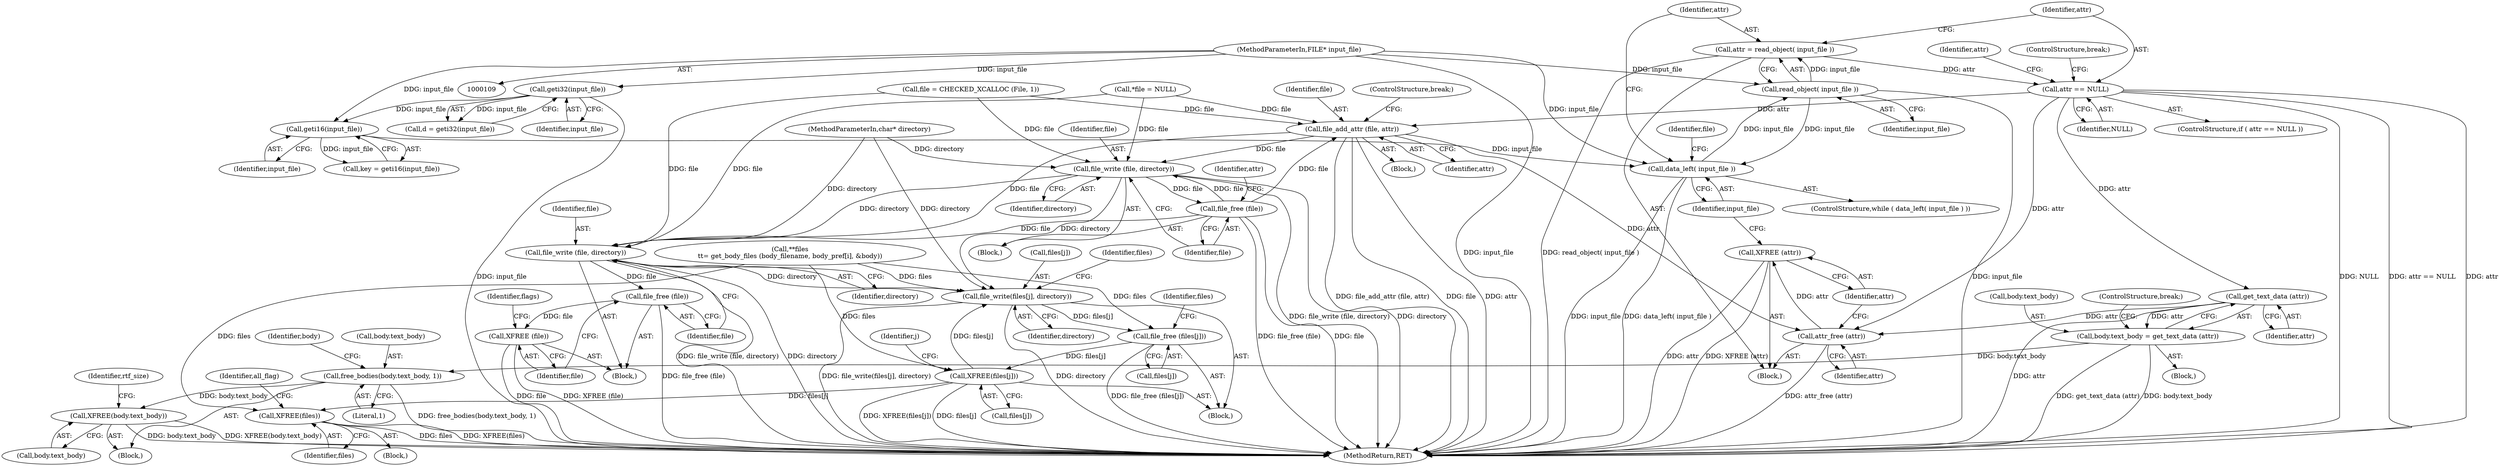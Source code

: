 digraph "0_tnef_8dccf79857ceeb7a6d3e42c1e762e7b865d5344d_1@API" {
"1000169" [label="(Call,attr = read_object( input_file ))"];
"1000171" [label="(Call,read_object( input_file ))"];
"1000166" [label="(Call,data_left( input_file ))"];
"1000160" [label="(Call,geti16(input_file))"];
"1000146" [label="(Call,geti32(input_file))"];
"1000110" [label="(MethodParameterIn,FILE* input_file)"];
"1000174" [label="(Call,attr == NULL)"];
"1000217" [label="(Call,get_text_data (attr))"];
"1000213" [label="(Call,body.text_body = get_text_data (attr))"];
"1000421" [label="(Call,free_bodies(body.text_body, 1))"];
"1000426" [label="(Call,XFREE(body.text_body))"];
"1000326" [label="(Call,attr_free (attr))"];
"1000328" [label="(Call,XFREE (attr))"];
"1000312" [label="(Call,file_add_attr (file, attr))"];
"1000188" [label="(Call,file_write (file, directory))"];
"1000191" [label="(Call,file_free (file))"];
"1000333" [label="(Call,file_write (file, directory))"];
"1000336" [label="(Call,file_free (file))"];
"1000338" [label="(Call,XFREE (file))"];
"1000397" [label="(Call,file_write(files[j], directory))"];
"1000402" [label="(Call,file_free (files[j]))"];
"1000406" [label="(Call,XFREE(files[j]))"];
"1000410" [label="(Call,XFREE(files))"];
"1000173" [label="(ControlStructure,if ( attr == NULL ))"];
"1000204" [label="(Block,)"];
"1000190" [label="(Identifier,directory)"];
"1000161" [label="(Identifier,input_file)"];
"1000177" [label="(ControlStructure,break;)"];
"1000338" [label="(Call,XFREE (file))"];
"1000336" [label="(Call,file_free (file))"];
"1000385" [label="(Block,)"];
"1000192" [label="(Identifier,file)"];
"1000310" [label="(ControlStructure,break;)"];
"1000168" [label="(Block,)"];
"1000329" [label="(Identifier,attr)"];
"1000218" [label="(Identifier,attr)"];
"1000420" [label="(Block,)"];
"1000313" [label="(Identifier,file)"];
"1000123" [label="(Call,*file = NULL)"];
"1000411" [label="(Identifier,files)"];
"1000195" [label="(Call,file = CHECKED_XCALLOC (File, 1))"];
"1000342" [label="(Identifier,flags)"];
"1000406" [label="(Call,XFREE(files[j]))"];
"1000314" [label="(Identifier,attr)"];
"1000166" [label="(Call,data_left( input_file ))"];
"1000212" [label="(Block,)"];
"1000333" [label="(Call,file_write (file, directory))"];
"1000174" [label="(Call,attr == NULL)"];
"1000337" [label="(Identifier,file)"];
"1000191" [label="(Call,file_free (file))"];
"1000335" [label="(Identifier,directory)"];
"1000110" [label="(MethodParameterIn,FILE* input_file)"];
"1000187" [label="(Block,)"];
"1000315" [label="(ControlStructure,break;)"];
"1000398" [label="(Call,files[j])"];
"1000171" [label="(Call,read_object( input_file ))"];
"1000460" [label="(MethodReturn,RET)"];
"1000217" [label="(Call,get_text_data (attr))"];
"1000214" [label="(Call,body.text_body)"];
"1000327" [label="(Identifier,attr)"];
"1000408" [label="(Identifier,files)"];
"1000397" [label="(Call,file_write(files[j], directory))"];
"1000144" [label="(Call,d = geti32(input_file))"];
"1000395" [label="(Identifier,j)"];
"1000410" [label="(Call,XFREE(files))"];
"1000402" [label="(Call,file_free (files[j]))"];
"1000374" [label="(Call,**files\n\t\t= get_body_files (body_filename, body_pref[i], &body))"];
"1000428" [label="(Identifier,body)"];
"1000328" [label="(Call,XFREE (attr))"];
"1000189" [label="(Identifier,file)"];
"1000176" [label="(Identifier,NULL)"];
"1000213" [label="(Call,body.text_body = get_text_data (attr))"];
"1000407" [label="(Call,files[j])"];
"1000170" [label="(Identifier,attr)"];
"1000146" [label="(Call,geti32(input_file))"];
"1000432" [label="(Identifier,rtf_size)"];
"1000111" [label="(MethodParameterIn,char* directory)"];
"1000332" [label="(Block,)"];
"1000425" [label="(Literal,1)"];
"1000326" [label="(Call,attr_free (attr))"];
"1000158" [label="(Call,key = geti16(input_file))"];
"1000175" [label="(Identifier,attr)"];
"1000331" [label="(Identifier,file)"];
"1000312" [label="(Call,file_add_attr (file, attr))"];
"1000421" [label="(Call,free_bodies(body.text_body, 1))"];
"1000334" [label="(Identifier,file)"];
"1000396" [label="(Block,)"];
"1000401" [label="(Identifier,directory)"];
"1000422" [label="(Call,body.text_body)"];
"1000188" [label="(Call,file_write (file, directory))"];
"1000172" [label="(Identifier,input_file)"];
"1000426" [label="(Call,XFREE(body.text_body))"];
"1000160" [label="(Call,geti16(input_file))"];
"1000147" [label="(Identifier,input_file)"];
"1000427" [label="(Call,body.text_body)"];
"1000181" [label="(Identifier,attr)"];
"1000202" [label="(Identifier,attr)"];
"1000167" [label="(Identifier,input_file)"];
"1000339" [label="(Identifier,file)"];
"1000404" [label="(Identifier,files)"];
"1000169" [label="(Call,attr = read_object( input_file ))"];
"1000403" [label="(Call,files[j])"];
"1000165" [label="(ControlStructure,while ( data_left( input_file ) ))"];
"1000414" [label="(Identifier,all_flag)"];
"1000169" -> "1000168"  [label="AST: "];
"1000169" -> "1000171"  [label="CFG: "];
"1000170" -> "1000169"  [label="AST: "];
"1000171" -> "1000169"  [label="AST: "];
"1000175" -> "1000169"  [label="CFG: "];
"1000169" -> "1000460"  [label="DDG: read_object( input_file )"];
"1000171" -> "1000169"  [label="DDG: input_file"];
"1000169" -> "1000174"  [label="DDG: attr"];
"1000171" -> "1000172"  [label="CFG: "];
"1000172" -> "1000171"  [label="AST: "];
"1000171" -> "1000460"  [label="DDG: input_file"];
"1000171" -> "1000166"  [label="DDG: input_file"];
"1000166" -> "1000171"  [label="DDG: input_file"];
"1000110" -> "1000171"  [label="DDG: input_file"];
"1000166" -> "1000165"  [label="AST: "];
"1000166" -> "1000167"  [label="CFG: "];
"1000167" -> "1000166"  [label="AST: "];
"1000170" -> "1000166"  [label="CFG: "];
"1000331" -> "1000166"  [label="CFG: "];
"1000166" -> "1000460"  [label="DDG: data_left( input_file )"];
"1000166" -> "1000460"  [label="DDG: input_file"];
"1000160" -> "1000166"  [label="DDG: input_file"];
"1000110" -> "1000166"  [label="DDG: input_file"];
"1000160" -> "1000158"  [label="AST: "];
"1000160" -> "1000161"  [label="CFG: "];
"1000161" -> "1000160"  [label="AST: "];
"1000158" -> "1000160"  [label="CFG: "];
"1000160" -> "1000158"  [label="DDG: input_file"];
"1000146" -> "1000160"  [label="DDG: input_file"];
"1000110" -> "1000160"  [label="DDG: input_file"];
"1000146" -> "1000144"  [label="AST: "];
"1000146" -> "1000147"  [label="CFG: "];
"1000147" -> "1000146"  [label="AST: "];
"1000144" -> "1000146"  [label="CFG: "];
"1000146" -> "1000460"  [label="DDG: input_file"];
"1000146" -> "1000144"  [label="DDG: input_file"];
"1000110" -> "1000146"  [label="DDG: input_file"];
"1000110" -> "1000109"  [label="AST: "];
"1000110" -> "1000460"  [label="DDG: input_file"];
"1000174" -> "1000173"  [label="AST: "];
"1000174" -> "1000176"  [label="CFG: "];
"1000175" -> "1000174"  [label="AST: "];
"1000176" -> "1000174"  [label="AST: "];
"1000177" -> "1000174"  [label="CFG: "];
"1000181" -> "1000174"  [label="CFG: "];
"1000174" -> "1000460"  [label="DDG: NULL"];
"1000174" -> "1000460"  [label="DDG: attr == NULL"];
"1000174" -> "1000460"  [label="DDG: attr"];
"1000174" -> "1000217"  [label="DDG: attr"];
"1000174" -> "1000312"  [label="DDG: attr"];
"1000174" -> "1000326"  [label="DDG: attr"];
"1000217" -> "1000213"  [label="AST: "];
"1000217" -> "1000218"  [label="CFG: "];
"1000218" -> "1000217"  [label="AST: "];
"1000213" -> "1000217"  [label="CFG: "];
"1000217" -> "1000460"  [label="DDG: attr"];
"1000217" -> "1000213"  [label="DDG: attr"];
"1000217" -> "1000326"  [label="DDG: attr"];
"1000213" -> "1000212"  [label="AST: "];
"1000214" -> "1000213"  [label="AST: "];
"1000310" -> "1000213"  [label="CFG: "];
"1000213" -> "1000460"  [label="DDG: get_text_data (attr)"];
"1000213" -> "1000460"  [label="DDG: body.text_body"];
"1000213" -> "1000421"  [label="DDG: body.text_body"];
"1000421" -> "1000420"  [label="AST: "];
"1000421" -> "1000425"  [label="CFG: "];
"1000422" -> "1000421"  [label="AST: "];
"1000425" -> "1000421"  [label="AST: "];
"1000428" -> "1000421"  [label="CFG: "];
"1000421" -> "1000460"  [label="DDG: free_bodies(body.text_body, 1)"];
"1000421" -> "1000426"  [label="DDG: body.text_body"];
"1000426" -> "1000420"  [label="AST: "];
"1000426" -> "1000427"  [label="CFG: "];
"1000427" -> "1000426"  [label="AST: "];
"1000432" -> "1000426"  [label="CFG: "];
"1000426" -> "1000460"  [label="DDG: body.text_body"];
"1000426" -> "1000460"  [label="DDG: XFREE(body.text_body)"];
"1000326" -> "1000168"  [label="AST: "];
"1000326" -> "1000327"  [label="CFG: "];
"1000327" -> "1000326"  [label="AST: "];
"1000329" -> "1000326"  [label="CFG: "];
"1000326" -> "1000460"  [label="DDG: attr_free (attr)"];
"1000312" -> "1000326"  [label="DDG: attr"];
"1000326" -> "1000328"  [label="DDG: attr"];
"1000328" -> "1000168"  [label="AST: "];
"1000328" -> "1000329"  [label="CFG: "];
"1000329" -> "1000328"  [label="AST: "];
"1000167" -> "1000328"  [label="CFG: "];
"1000328" -> "1000460"  [label="DDG: XFREE (attr)"];
"1000328" -> "1000460"  [label="DDG: attr"];
"1000312" -> "1000204"  [label="AST: "];
"1000312" -> "1000314"  [label="CFG: "];
"1000313" -> "1000312"  [label="AST: "];
"1000314" -> "1000312"  [label="AST: "];
"1000315" -> "1000312"  [label="CFG: "];
"1000312" -> "1000460"  [label="DDG: file_add_attr (file, attr)"];
"1000312" -> "1000460"  [label="DDG: file"];
"1000312" -> "1000460"  [label="DDG: attr"];
"1000312" -> "1000188"  [label="DDG: file"];
"1000195" -> "1000312"  [label="DDG: file"];
"1000191" -> "1000312"  [label="DDG: file"];
"1000123" -> "1000312"  [label="DDG: file"];
"1000312" -> "1000333"  [label="DDG: file"];
"1000188" -> "1000187"  [label="AST: "];
"1000188" -> "1000190"  [label="CFG: "];
"1000189" -> "1000188"  [label="AST: "];
"1000190" -> "1000188"  [label="AST: "];
"1000192" -> "1000188"  [label="CFG: "];
"1000188" -> "1000460"  [label="DDG: file_write (file, directory)"];
"1000188" -> "1000460"  [label="DDG: directory"];
"1000195" -> "1000188"  [label="DDG: file"];
"1000191" -> "1000188"  [label="DDG: file"];
"1000123" -> "1000188"  [label="DDG: file"];
"1000111" -> "1000188"  [label="DDG: directory"];
"1000188" -> "1000191"  [label="DDG: file"];
"1000188" -> "1000333"  [label="DDG: directory"];
"1000188" -> "1000397"  [label="DDG: directory"];
"1000191" -> "1000187"  [label="AST: "];
"1000191" -> "1000192"  [label="CFG: "];
"1000192" -> "1000191"  [label="AST: "];
"1000202" -> "1000191"  [label="CFG: "];
"1000191" -> "1000460"  [label="DDG: file_free (file)"];
"1000191" -> "1000460"  [label="DDG: file"];
"1000191" -> "1000333"  [label="DDG: file"];
"1000333" -> "1000332"  [label="AST: "];
"1000333" -> "1000335"  [label="CFG: "];
"1000334" -> "1000333"  [label="AST: "];
"1000335" -> "1000333"  [label="AST: "];
"1000337" -> "1000333"  [label="CFG: "];
"1000333" -> "1000460"  [label="DDG: file_write (file, directory)"];
"1000333" -> "1000460"  [label="DDG: directory"];
"1000195" -> "1000333"  [label="DDG: file"];
"1000123" -> "1000333"  [label="DDG: file"];
"1000111" -> "1000333"  [label="DDG: directory"];
"1000333" -> "1000336"  [label="DDG: file"];
"1000333" -> "1000397"  [label="DDG: directory"];
"1000336" -> "1000332"  [label="AST: "];
"1000336" -> "1000337"  [label="CFG: "];
"1000337" -> "1000336"  [label="AST: "];
"1000339" -> "1000336"  [label="CFG: "];
"1000336" -> "1000460"  [label="DDG: file_free (file)"];
"1000336" -> "1000338"  [label="DDG: file"];
"1000338" -> "1000332"  [label="AST: "];
"1000338" -> "1000339"  [label="CFG: "];
"1000339" -> "1000338"  [label="AST: "];
"1000342" -> "1000338"  [label="CFG: "];
"1000338" -> "1000460"  [label="DDG: file"];
"1000338" -> "1000460"  [label="DDG: XFREE (file)"];
"1000397" -> "1000396"  [label="AST: "];
"1000397" -> "1000401"  [label="CFG: "];
"1000398" -> "1000397"  [label="AST: "];
"1000401" -> "1000397"  [label="AST: "];
"1000404" -> "1000397"  [label="CFG: "];
"1000397" -> "1000460"  [label="DDG: file_write(files[j], directory)"];
"1000397" -> "1000460"  [label="DDG: directory"];
"1000374" -> "1000397"  [label="DDG: files"];
"1000406" -> "1000397"  [label="DDG: files[j]"];
"1000111" -> "1000397"  [label="DDG: directory"];
"1000397" -> "1000402"  [label="DDG: files[j]"];
"1000402" -> "1000396"  [label="AST: "];
"1000402" -> "1000403"  [label="CFG: "];
"1000403" -> "1000402"  [label="AST: "];
"1000408" -> "1000402"  [label="CFG: "];
"1000402" -> "1000460"  [label="DDG: file_free (files[j])"];
"1000374" -> "1000402"  [label="DDG: files"];
"1000402" -> "1000406"  [label="DDG: files[j]"];
"1000406" -> "1000396"  [label="AST: "];
"1000406" -> "1000407"  [label="CFG: "];
"1000407" -> "1000406"  [label="AST: "];
"1000395" -> "1000406"  [label="CFG: "];
"1000406" -> "1000460"  [label="DDG: files[j]"];
"1000406" -> "1000460"  [label="DDG: XFREE(files[j])"];
"1000374" -> "1000406"  [label="DDG: files"];
"1000406" -> "1000410"  [label="DDG: files[j]"];
"1000410" -> "1000385"  [label="AST: "];
"1000410" -> "1000411"  [label="CFG: "];
"1000411" -> "1000410"  [label="AST: "];
"1000414" -> "1000410"  [label="CFG: "];
"1000410" -> "1000460"  [label="DDG: files"];
"1000410" -> "1000460"  [label="DDG: XFREE(files)"];
"1000374" -> "1000410"  [label="DDG: files"];
}
